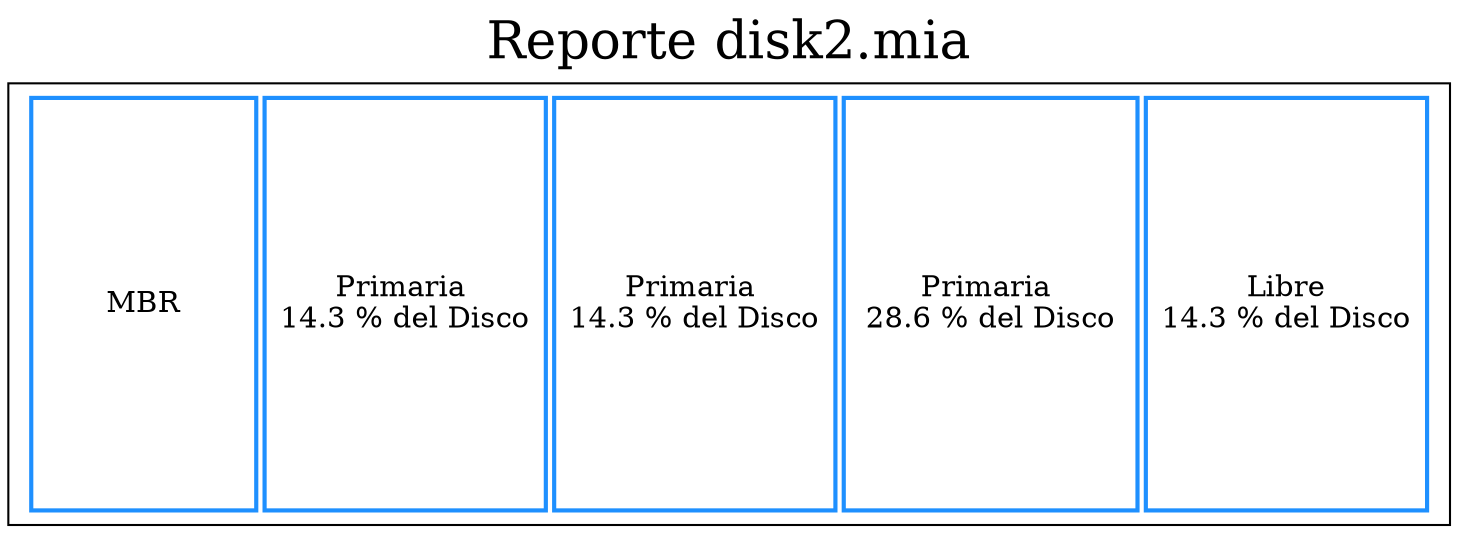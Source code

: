 digraph G{

label= "Reporte disk2.mia"
labelloc="t"
fontsize=25  tbl [
    shape=box
    label=<
     <table border='0' cellborder='2' width='600' height='150' color='dodgerblue1'>
     <tr>
     <td height='150' width='110'> MBR </td>
     <td height='200' width='71.4'>Primaria <br/> 14.3 % del Disco </td>
     <td height='200' width='71.4'>Primaria <br/> 14.3 % del Disco </td>
     <td height='200' width='143'>Primaria <br/> 28.6 % del Disco </td>
     <td height='200' width='71.4'>Libre<br/> 14.3 % del Disco </td>
     </tr> 
     </table>        
>];

}
